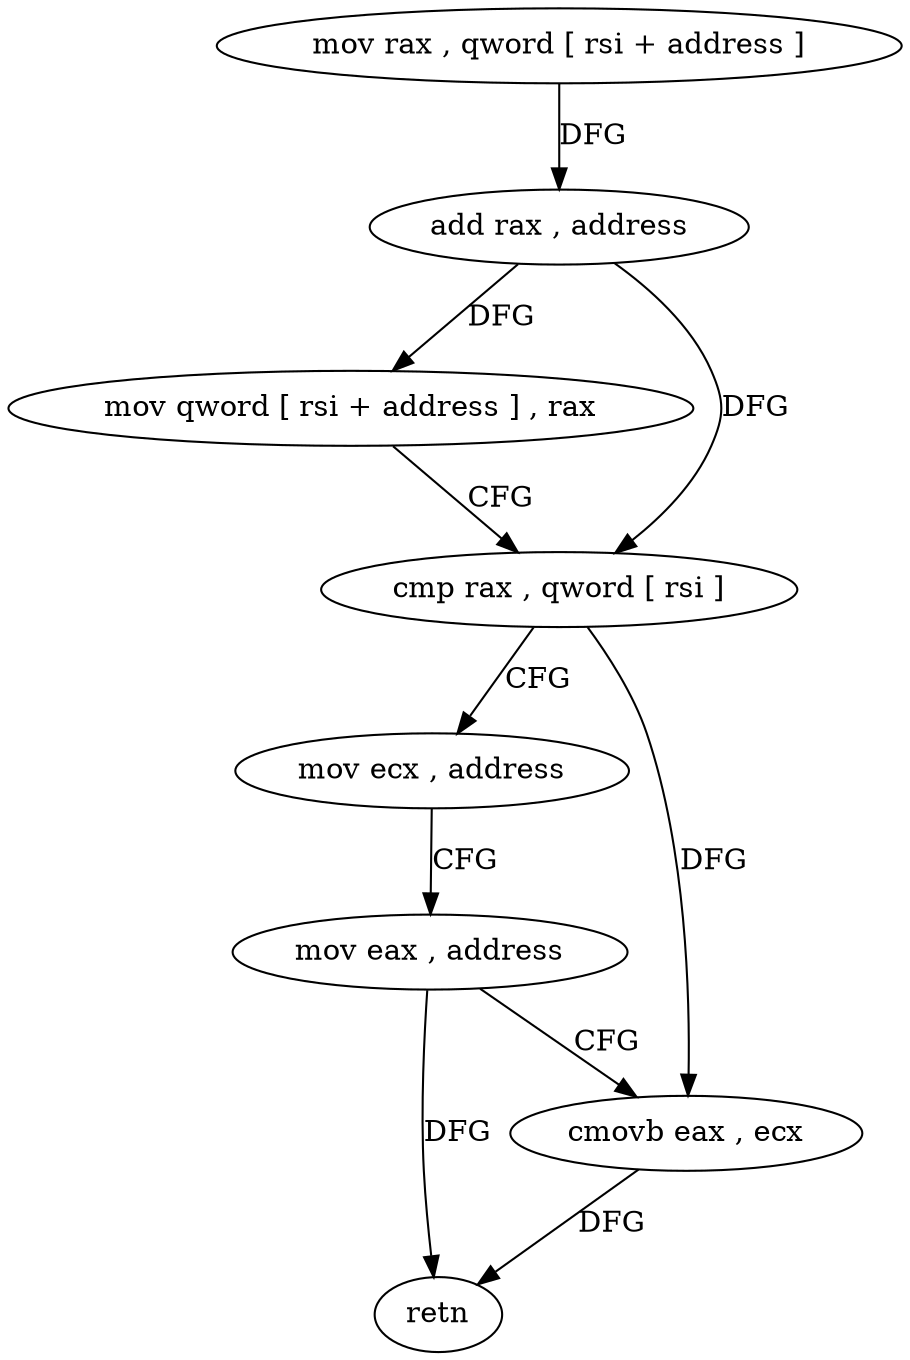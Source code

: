 digraph "func" {
"4210512" [label = "mov rax , qword [ rsi + address ]" ]
"4210516" [label = "add rax , address" ]
"4210520" [label = "mov qword [ rsi + address ] , rax" ]
"4210524" [label = "cmp rax , qword [ rsi ]" ]
"4210527" [label = "mov ecx , address" ]
"4210532" [label = "mov eax , address" ]
"4210537" [label = "cmovb eax , ecx" ]
"4210540" [label = "retn" ]
"4210512" -> "4210516" [ label = "DFG" ]
"4210516" -> "4210520" [ label = "DFG" ]
"4210516" -> "4210524" [ label = "DFG" ]
"4210520" -> "4210524" [ label = "CFG" ]
"4210524" -> "4210527" [ label = "CFG" ]
"4210524" -> "4210537" [ label = "DFG" ]
"4210527" -> "4210532" [ label = "CFG" ]
"4210532" -> "4210537" [ label = "CFG" ]
"4210532" -> "4210540" [ label = "DFG" ]
"4210537" -> "4210540" [ label = "DFG" ]
}
